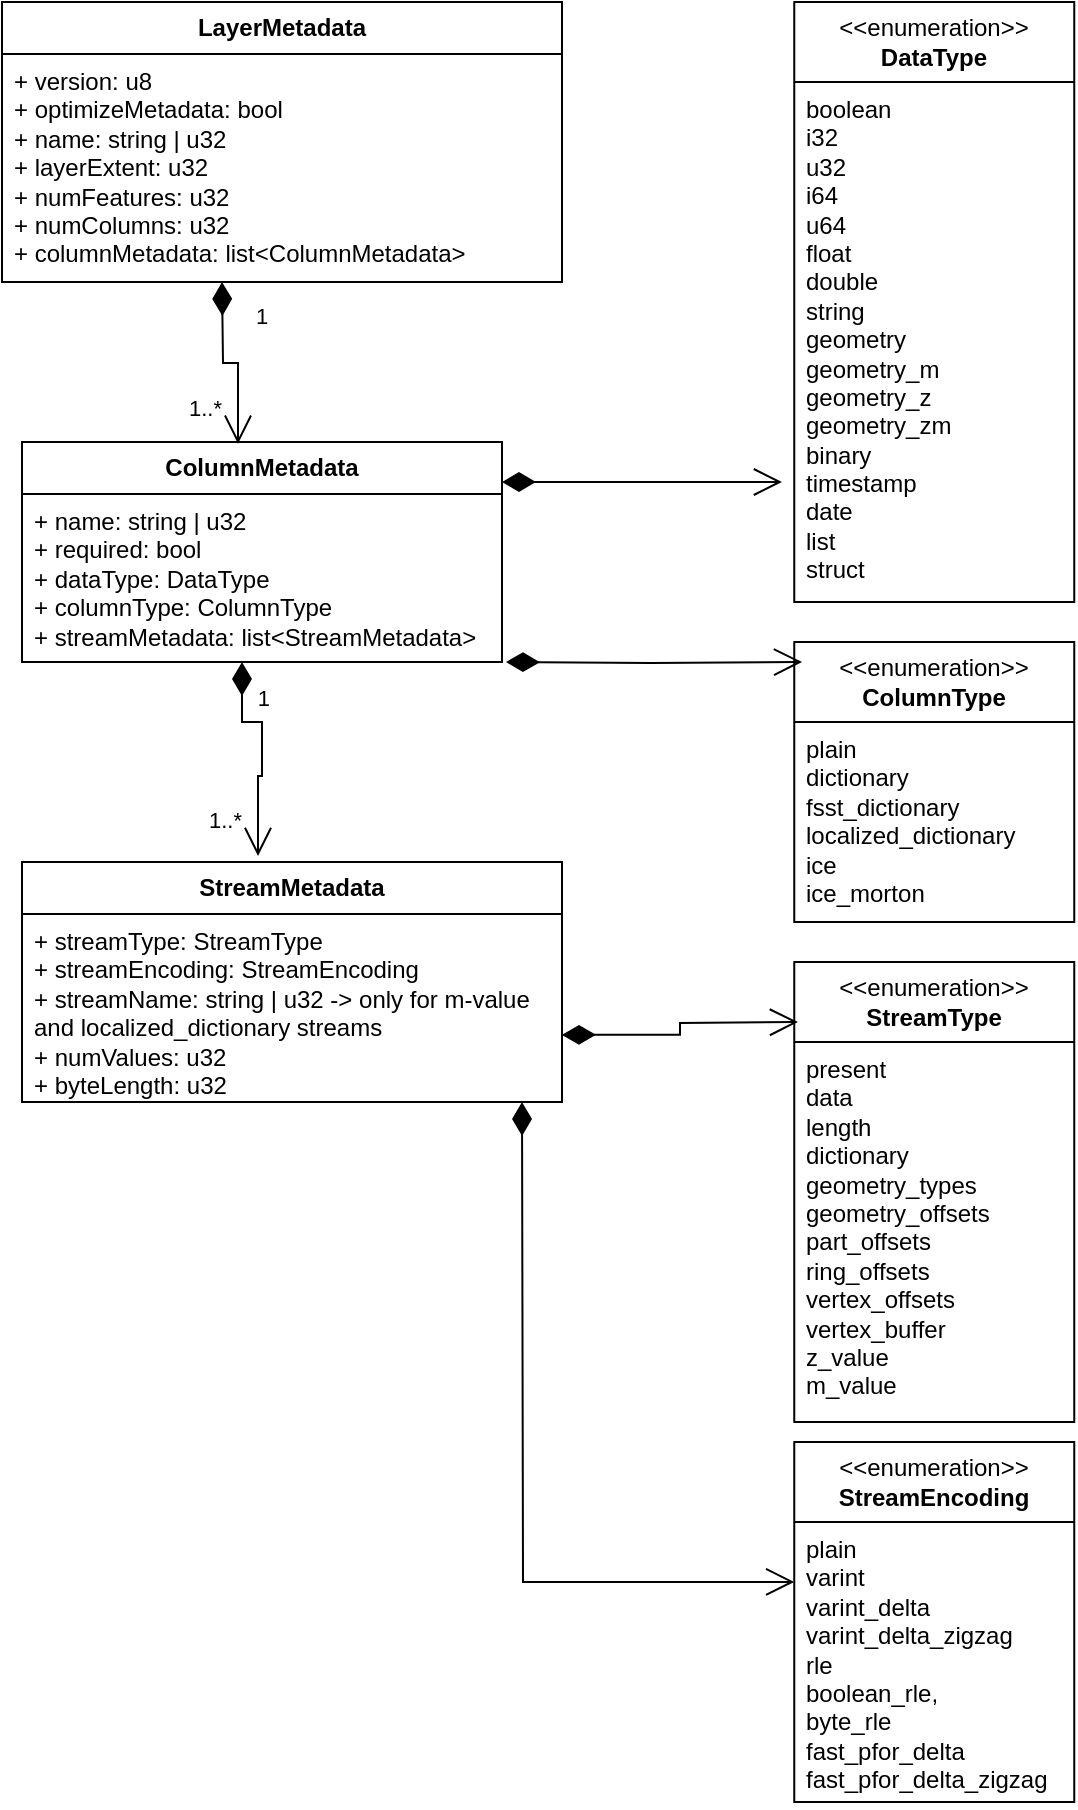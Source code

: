 <mxfile version="22.1.8" type="device">
  <diagram name="Page-1" id="2YBvvXClWsGukQMizWep">
    <mxGraphModel dx="1434" dy="758" grid="1" gridSize="10" guides="1" tooltips="1" connect="1" arrows="1" fold="1" page="1" pageScale="1" pageWidth="850" pageHeight="1100" math="0" shadow="0">
      <root>
        <mxCell id="0" />
        <mxCell id="1" parent="0" />
        <mxCell id="l-rinapcZIfxHJ7ZMDAc-74" value="&lt;b&gt;LayerMetadata&lt;/b&gt;" style="swimlane;fontStyle=0;childLayout=stackLayout;horizontal=1;startSize=26;fillColor=none;horizontalStack=0;resizeParent=1;resizeParentMax=0;resizeLast=0;collapsible=1;marginBottom=0;whiteSpace=wrap;html=1;" parent="1" vertex="1">
          <mxGeometry x="50" y="30" width="280" height="140" as="geometry" />
        </mxCell>
        <mxCell id="l-rinapcZIfxHJ7ZMDAc-75" value="+ version: u8&lt;br&gt;+ optimizeMetadata: bool&lt;br style=&quot;border-color: var(--border-color);&quot;&gt;+ name: string | u32&lt;br style=&quot;border-color: var(--border-color);&quot;&gt;+ layerExtent: u32&lt;br&gt;+ numFeatures: u32&lt;br&gt;+ numColumns: u32&lt;br&gt;+ columnMetadata: list&amp;lt;ColumnMetadata&amp;gt;" style="text;strokeColor=none;fillColor=none;align=left;verticalAlign=top;spacingLeft=4;spacingRight=4;overflow=hidden;rotatable=0;points=[[0,0.5],[1,0.5]];portConstraint=eastwest;whiteSpace=wrap;html=1;" parent="l-rinapcZIfxHJ7ZMDAc-74" vertex="1">
          <mxGeometry y="26" width="280" height="114" as="geometry" />
        </mxCell>
        <mxCell id="Jd3EaR2XywZya7DofICR-31" value="" style="endArrow=open;html=1;endSize=12;startArrow=diamondThin;startSize=14;startFill=1;edgeStyle=orthogonalEdgeStyle;align=left;verticalAlign=bottom;rounded=0;entryX=0.45;entryY=0.008;entryDx=0;entryDy=0;entryPerimeter=0;" parent="l-rinapcZIfxHJ7ZMDAc-74" target="Jd3EaR2XywZya7DofICR-1" edge="1">
          <mxGeometry x="-1" y="3" relative="1" as="geometry">
            <mxPoint x="110" y="140" as="sourcePoint" />
            <mxPoint x="250" y="140" as="targetPoint" />
          </mxGeometry>
        </mxCell>
        <mxCell id="l-rinapcZIfxHJ7ZMDAc-76" value="&amp;lt;&amp;lt;enumeration&amp;gt;&amp;gt;&lt;br style=&quot;border-color: var(--border-color); font-weight: 700;&quot;&gt;&lt;b&gt;DataType&lt;/b&gt;" style="swimlane;fontStyle=0;childLayout=stackLayout;horizontal=1;startSize=40;fillColor=none;horizontalStack=0;resizeParent=1;resizeParentMax=0;resizeLast=0;collapsible=1;marginBottom=0;whiteSpace=wrap;html=1;" parent="1" vertex="1">
          <mxGeometry x="446.13" y="30" width="140" height="300" as="geometry" />
        </mxCell>
        <mxCell id="l-rinapcZIfxHJ7ZMDAc-77" value="boolean&lt;br&gt;i32&lt;br&gt;u32&lt;br&gt;i64&lt;br style=&quot;border-color: var(--border-color);&quot;&gt;u64&lt;br&gt;float&lt;br&gt;double&lt;br&gt;string&lt;br&gt;geometry&lt;br&gt;geometry_m&lt;br&gt;geometry_z&lt;br&gt;geometry_zm&lt;br&gt;binary&lt;br&gt;timestamp&lt;br&gt;date&lt;br&gt;list&lt;br&gt;struct" style="text;strokeColor=none;fillColor=none;align=left;verticalAlign=top;spacingLeft=4;spacingRight=4;overflow=hidden;rotatable=0;points=[[0,0.5],[1,0.5]];portConstraint=eastwest;whiteSpace=wrap;html=1;" parent="l-rinapcZIfxHJ7ZMDAc-76" vertex="1">
          <mxGeometry y="40" width="140" height="260" as="geometry" />
        </mxCell>
        <mxCell id="l-rinapcZIfxHJ7ZMDAc-87" value="" style="endArrow=open;html=1;endSize=12;startArrow=diamondThin;startSize=14;startFill=1;edgeStyle=orthogonalEdgeStyle;align=left;verticalAlign=bottom;rounded=0;" parent="1" edge="1">
          <mxGeometry x="-1" y="3" relative="1" as="geometry">
            <mxPoint x="300" y="270" as="sourcePoint" />
            <mxPoint x="440" y="270" as="targetPoint" />
          </mxGeometry>
        </mxCell>
        <mxCell id="Jd3EaR2XywZya7DofICR-1" value="&lt;b&gt;ColumnMetadata&lt;/b&gt;" style="swimlane;fontStyle=0;childLayout=stackLayout;horizontal=1;startSize=26;fillColor=none;horizontalStack=0;resizeParent=1;resizeParentMax=0;resizeLast=0;collapsible=1;marginBottom=0;whiteSpace=wrap;html=1;" parent="1" vertex="1">
          <mxGeometry x="60" y="250" width="240" height="110" as="geometry" />
        </mxCell>
        <mxCell id="Jd3EaR2XywZya7DofICR-2" value="+ name: string | u32&lt;br&gt;+ required: bool&lt;br&gt;+ dataType: DataType&lt;br&gt;+ columnType: ColumnType&lt;br&gt;+ streamMetadata: list&amp;lt;StreamMetadata&amp;gt;" style="text;strokeColor=none;fillColor=none;align=left;verticalAlign=top;spacingLeft=4;spacingRight=4;overflow=hidden;rotatable=0;points=[[0,0.5],[1,0.5]];portConstraint=eastwest;whiteSpace=wrap;html=1;" parent="Jd3EaR2XywZya7DofICR-1" vertex="1">
          <mxGeometry y="26" width="240" height="84" as="geometry" />
        </mxCell>
        <mxCell id="Jd3EaR2XywZya7DofICR-17" value="&amp;lt;&amp;lt;enumeration&amp;gt;&amp;gt;&lt;br style=&quot;border-color: var(--border-color); font-weight: 700;&quot;&gt;&lt;b&gt;ColumnType&lt;/b&gt;" style="swimlane;fontStyle=0;childLayout=stackLayout;horizontal=1;startSize=40;fillColor=none;horizontalStack=0;resizeParent=1;resizeParentMax=0;resizeLast=0;collapsible=1;marginBottom=0;whiteSpace=wrap;html=1;" parent="1" vertex="1">
          <mxGeometry x="446.13" y="350" width="140" height="140" as="geometry" />
        </mxCell>
        <mxCell id="Jd3EaR2XywZya7DofICR-18" value="plain&lt;br&gt;dictionary&lt;br&gt;fsst_dictionary&lt;br&gt;localized_dictionary&lt;br&gt;ice&lt;br&gt;ice_morton" style="text;strokeColor=none;fillColor=none;align=left;verticalAlign=top;spacingLeft=4;spacingRight=4;overflow=hidden;rotatable=0;points=[[0,0.5],[1,0.5]];portConstraint=eastwest;whiteSpace=wrap;html=1;" parent="Jd3EaR2XywZya7DofICR-17" vertex="1">
          <mxGeometry y="40" width="140" height="100" as="geometry" />
        </mxCell>
        <mxCell id="Jd3EaR2XywZya7DofICR-19" value="" style="endArrow=open;html=1;endSize=12;startArrow=diamondThin;startSize=14;startFill=1;edgeStyle=orthogonalEdgeStyle;align=left;verticalAlign=bottom;rounded=0;exitX=1;exitY=0.643;exitDx=0;exitDy=0;exitPerimeter=0;" parent="1" edge="1" source="Jd3EaR2XywZya7DofICR-26">
          <mxGeometry x="-1" y="3" relative="1" as="geometry">
            <mxPoint x="308" y="540" as="sourcePoint" />
            <mxPoint x="448" y="540" as="targetPoint" />
            <Array as="points" />
          </mxGeometry>
        </mxCell>
        <mxCell id="Jd3EaR2XywZya7DofICR-25" value="&lt;b&gt;StreamMetadata&lt;/b&gt;" style="swimlane;fontStyle=0;childLayout=stackLayout;horizontal=1;startSize=26;fillColor=none;horizontalStack=0;resizeParent=1;resizeParentMax=0;resizeLast=0;collapsible=1;marginBottom=0;whiteSpace=wrap;html=1;" parent="1" vertex="1">
          <mxGeometry x="60" y="460" width="270" height="120" as="geometry" />
        </mxCell>
        <mxCell id="Jd3EaR2XywZya7DofICR-26" value="+ streamType: StreamType&lt;br&gt;+ streamEncoding: StreamEncoding&lt;br&gt;+ streamName: string | u32 -&amp;gt; only for m-value and localized_dictionary streams&lt;br&gt;+ numValues: u32&lt;br&gt;+ byteLength: u32" style="text;strokeColor=none;fillColor=none;align=left;verticalAlign=top;spacingLeft=4;spacingRight=4;overflow=hidden;rotatable=0;points=[[0,0.5],[1,0.5]];portConstraint=eastwest;whiteSpace=wrap;html=1;" parent="Jd3EaR2XywZya7DofICR-25" vertex="1">
          <mxGeometry y="26" width="270" height="94" as="geometry" />
        </mxCell>
        <mxCell id="Jd3EaR2XywZya7DofICR-32" value="1" style="edgeLabel;resizable=0;html=1;align=left;verticalAlign=top;" parent="1" connectable="0" vertex="1">
          <mxGeometry x="190" y="380" as="geometry">
            <mxPoint x="-15" y="-206" as="offset" />
          </mxGeometry>
        </mxCell>
        <mxCell id="Jd3EaR2XywZya7DofICR-38" value="1..*" style="edgeLabel;resizable=0;html=1;align=right;verticalAlign=top;" parent="1" connectable="0" vertex="1">
          <mxGeometry x="160" y="220" as="geometry" />
        </mxCell>
        <mxCell id="Jd3EaR2XywZya7DofICR-41" value="" style="endArrow=open;html=1;endSize=12;startArrow=diamondThin;startSize=14;startFill=1;edgeStyle=orthogonalEdgeStyle;align=left;verticalAlign=bottom;rounded=0;entryX=0.45;entryY=0.008;entryDx=0;entryDy=0;entryPerimeter=0;" parent="1" edge="1">
          <mxGeometry x="-1" y="3" relative="1" as="geometry">
            <mxPoint x="170" y="360" as="sourcePoint" />
            <mxPoint x="178" y="457" as="targetPoint" />
            <Array as="points">
              <mxPoint x="170" y="390" />
              <mxPoint x="180" y="390" />
              <mxPoint x="180" y="417" />
              <mxPoint x="178" y="417" />
            </Array>
          </mxGeometry>
        </mxCell>
        <mxCell id="Jd3EaR2XywZya7DofICR-42" value="1..*" style="edgeLabel;resizable=0;html=1;align=right;verticalAlign=top;" parent="1" connectable="0" vertex="1">
          <mxGeometry x="170" y="426" as="geometry" />
        </mxCell>
        <mxCell id="Jd3EaR2XywZya7DofICR-43" value="1" style="edgeLabel;resizable=0;html=1;align=right;verticalAlign=top;" parent="1" connectable="0" vertex="1">
          <mxGeometry x="184" y="365" as="geometry" />
        </mxCell>
        <mxCell id="Jd3EaR2XywZya7DofICR-45" value="&amp;lt;&amp;lt;enumeration&amp;gt;&amp;gt;&lt;br style=&quot;border-color: var(--border-color); font-weight: 700;&quot;&gt;&lt;b&gt;StreamEncoding&lt;/b&gt;" style="swimlane;fontStyle=0;childLayout=stackLayout;horizontal=1;startSize=40;fillColor=none;horizontalStack=0;resizeParent=1;resizeParentMax=0;resizeLast=0;collapsible=1;marginBottom=0;whiteSpace=wrap;html=1;" parent="1" vertex="1">
          <mxGeometry x="446.13" y="750" width="140" height="180" as="geometry" />
        </mxCell>
        <mxCell id="Jd3EaR2XywZya7DofICR-46" value="plain&lt;br&gt;varint&lt;br&gt;varint_delta&lt;br&gt;varint_delta_zigzag&lt;br&gt;rle&lt;br&gt;boolean_rle,&lt;br&gt;byte_rle&lt;br&gt;fast_pfor_delta&lt;br&gt;fast_pfor_delta_zigzag&lt;br&gt;" style="text;strokeColor=none;fillColor=none;align=left;verticalAlign=top;spacingLeft=4;spacingRight=4;overflow=hidden;rotatable=0;points=[[0,0.5],[1,0.5]];portConstraint=eastwest;whiteSpace=wrap;html=1;" parent="Jd3EaR2XywZya7DofICR-45" vertex="1">
          <mxGeometry y="40" width="140" height="140" as="geometry" />
        </mxCell>
        <mxCell id="Jd3EaR2XywZya7DofICR-47" value="" style="endArrow=open;html=1;endSize=12;startArrow=diamondThin;startSize=14;startFill=1;edgeStyle=orthogonalEdgeStyle;align=left;verticalAlign=bottom;rounded=0;entryX=0;entryY=0.214;entryDx=0;entryDy=0;entryPerimeter=0;" parent="1" target="Jd3EaR2XywZya7DofICR-46" edge="1">
          <mxGeometry x="-1" y="3" relative="1" as="geometry">
            <mxPoint x="310" y="580" as="sourcePoint" />
            <mxPoint x="448" y="530" as="targetPoint" />
          </mxGeometry>
        </mxCell>
        <mxCell id="Jd3EaR2XywZya7DofICR-48" value="&amp;lt;&amp;lt;enumeration&amp;gt;&amp;gt;&lt;br style=&quot;border-color: var(--border-color); font-weight: 700;&quot;&gt;&lt;b&gt;StreamType&lt;/b&gt;" style="swimlane;fontStyle=0;childLayout=stackLayout;horizontal=1;startSize=40;fillColor=none;horizontalStack=0;resizeParent=1;resizeParentMax=0;resizeLast=0;collapsible=1;marginBottom=0;whiteSpace=wrap;html=1;" parent="1" vertex="1">
          <mxGeometry x="446.13" y="510" width="140" height="230" as="geometry" />
        </mxCell>
        <mxCell id="Jd3EaR2XywZya7DofICR-49" value="present&lt;br&gt;data&lt;br&gt;length&lt;br&gt;dictionary&lt;br&gt;geometry_types&lt;br&gt;geometry_offsets&lt;br&gt;part_offsets&lt;br&gt;ring_offsets&lt;br&gt;vertex_offsets&lt;br&gt;vertex_buffer&lt;br&gt;z_value&lt;br&gt;m_value" style="text;strokeColor=none;fillColor=none;align=left;verticalAlign=top;spacingLeft=4;spacingRight=4;overflow=hidden;rotatable=0;points=[[0,0.5],[1,0.5]];portConstraint=eastwest;whiteSpace=wrap;html=1;" parent="Jd3EaR2XywZya7DofICR-48" vertex="1">
          <mxGeometry y="40" width="140" height="190" as="geometry" />
        </mxCell>
        <mxCell id="Jd3EaR2XywZya7DofICR-50" value="" style="endArrow=open;html=1;endSize=12;startArrow=diamondThin;startSize=14;startFill=1;edgeStyle=orthogonalEdgeStyle;align=left;verticalAlign=bottom;rounded=0;entryX=0.028;entryY=0.071;entryDx=0;entryDy=0;entryPerimeter=0;" parent="1" target="Jd3EaR2XywZya7DofICR-17" edge="1">
          <mxGeometry x="-1" y="3" relative="1" as="geometry">
            <mxPoint x="302" y="360" as="sourcePoint" />
            <mxPoint x="442" y="360" as="targetPoint" />
            <Array as="points" />
          </mxGeometry>
        </mxCell>
      </root>
    </mxGraphModel>
  </diagram>
</mxfile>
